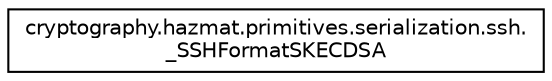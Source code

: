 digraph "Graphical Class Hierarchy"
{
 // LATEX_PDF_SIZE
  edge [fontname="Helvetica",fontsize="10",labelfontname="Helvetica",labelfontsize="10"];
  node [fontname="Helvetica",fontsize="10",shape=record];
  rankdir="LR";
  Node0 [label="cryptography.hazmat.primitives.serialization.ssh.\l_SSHFormatSKECDSA",height=0.2,width=0.4,color="black", fillcolor="white", style="filled",URL="$classcryptography_1_1hazmat_1_1primitives_1_1serialization_1_1ssh_1_1__SSHFormatSKECDSA.html",tooltip=" "];
}
